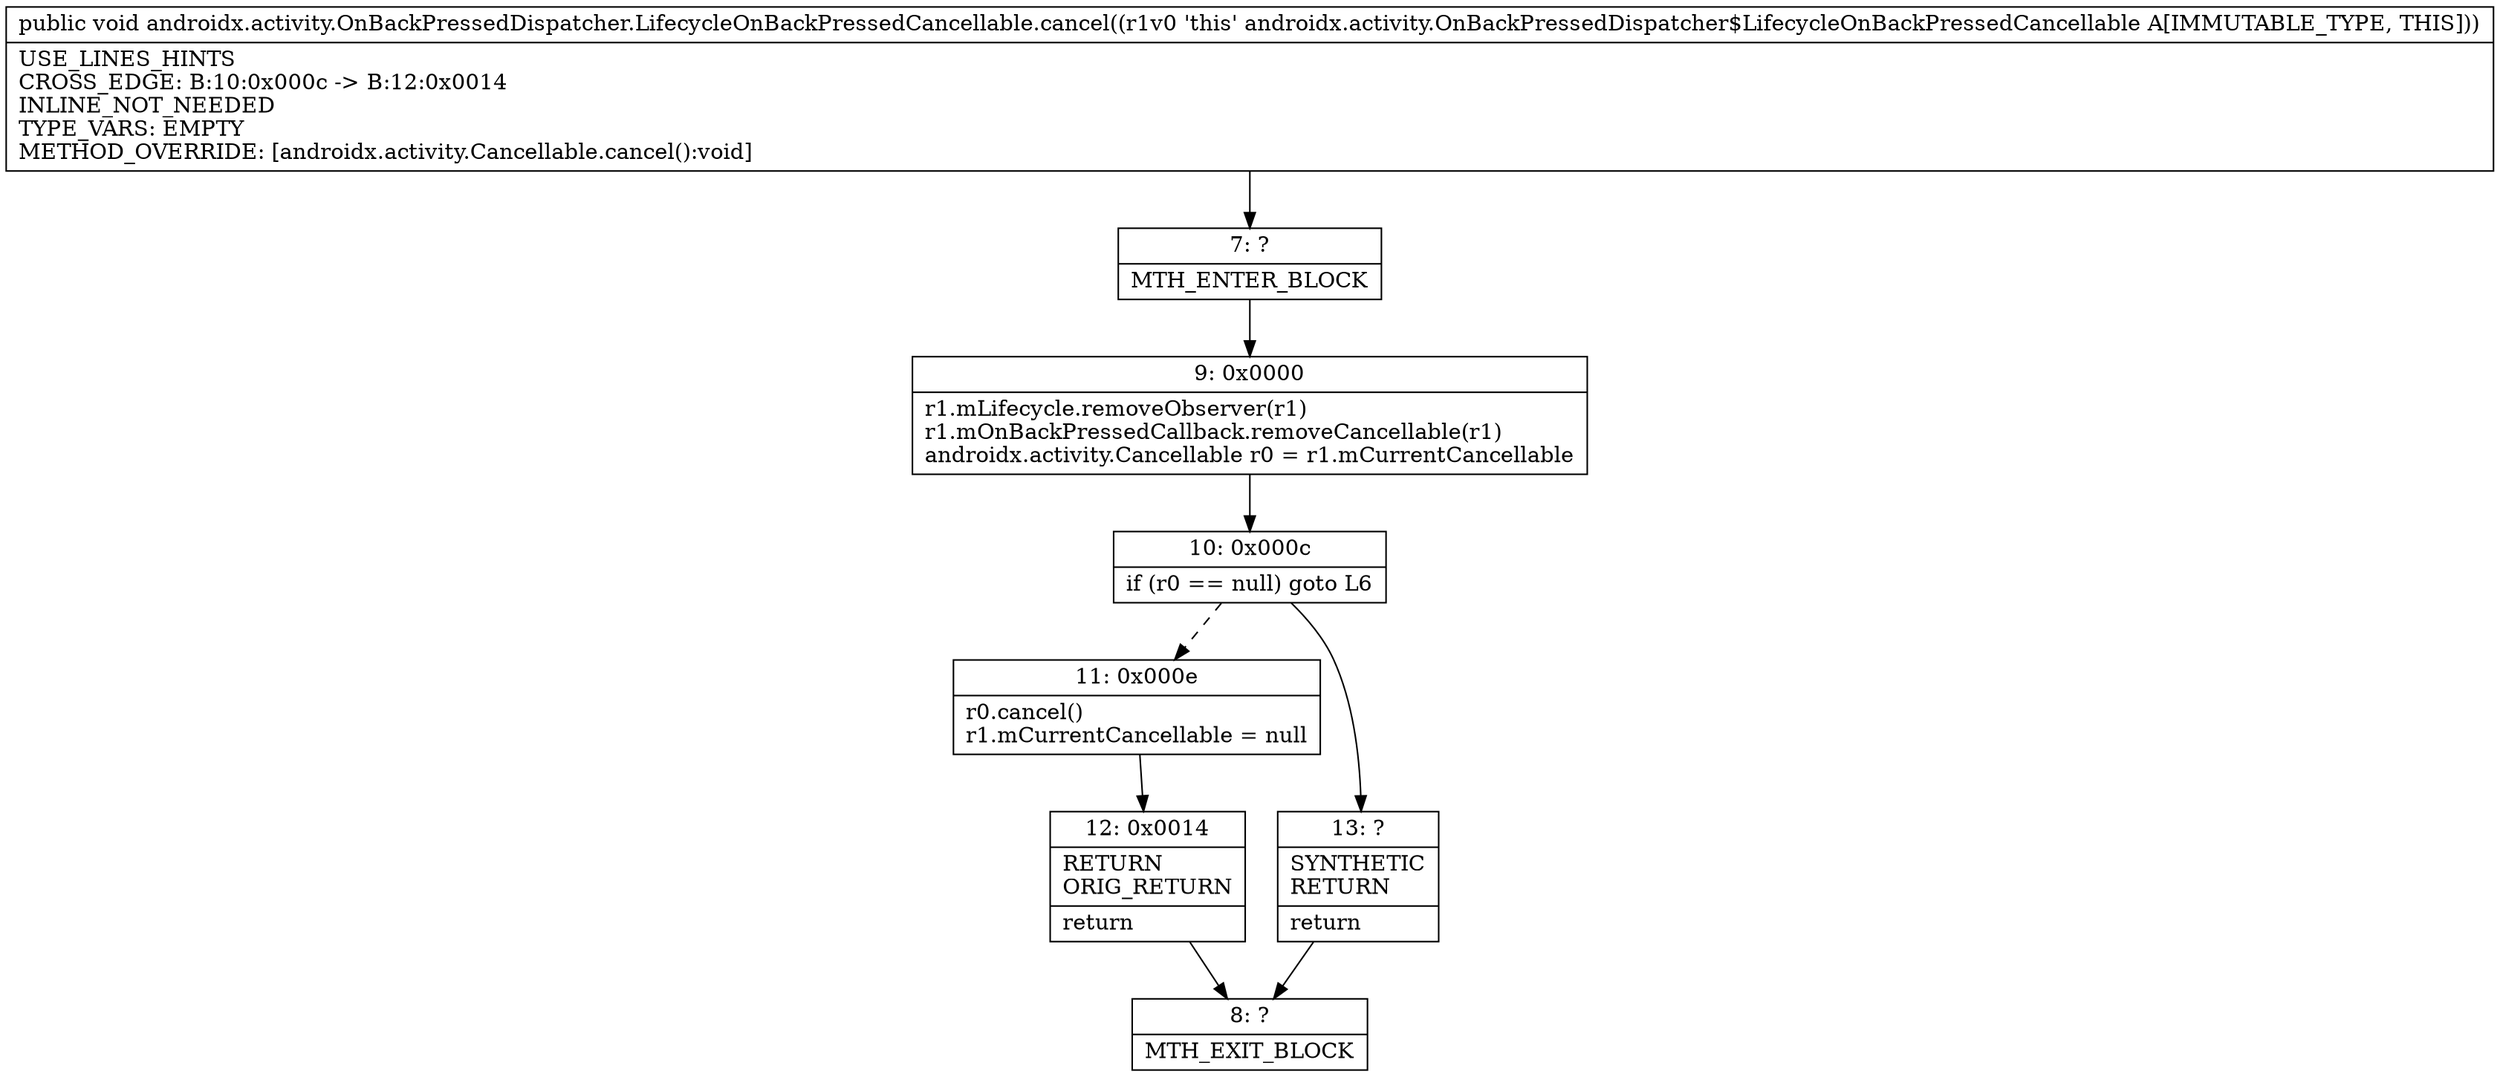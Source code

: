 digraph "CFG forandroidx.activity.OnBackPressedDispatcher.LifecycleOnBackPressedCancellable.cancel()V" {
Node_7 [shape=record,label="{7\:\ ?|MTH_ENTER_BLOCK\l}"];
Node_9 [shape=record,label="{9\:\ 0x0000|r1.mLifecycle.removeObserver(r1)\lr1.mOnBackPressedCallback.removeCancellable(r1)\landroidx.activity.Cancellable r0 = r1.mCurrentCancellable\l}"];
Node_10 [shape=record,label="{10\:\ 0x000c|if (r0 == null) goto L6\l}"];
Node_11 [shape=record,label="{11\:\ 0x000e|r0.cancel()\lr1.mCurrentCancellable = null\l}"];
Node_12 [shape=record,label="{12\:\ 0x0014|RETURN\lORIG_RETURN\l|return\l}"];
Node_8 [shape=record,label="{8\:\ ?|MTH_EXIT_BLOCK\l}"];
Node_13 [shape=record,label="{13\:\ ?|SYNTHETIC\lRETURN\l|return\l}"];
MethodNode[shape=record,label="{public void androidx.activity.OnBackPressedDispatcher.LifecycleOnBackPressedCancellable.cancel((r1v0 'this' androidx.activity.OnBackPressedDispatcher$LifecycleOnBackPressedCancellable A[IMMUTABLE_TYPE, THIS]))  | USE_LINES_HINTS\lCROSS_EDGE: B:10:0x000c \-\> B:12:0x0014\lINLINE_NOT_NEEDED\lTYPE_VARS: EMPTY\lMETHOD_OVERRIDE: [androidx.activity.Cancellable.cancel():void]\l}"];
MethodNode -> Node_7;Node_7 -> Node_9;
Node_9 -> Node_10;
Node_10 -> Node_11[style=dashed];
Node_10 -> Node_13;
Node_11 -> Node_12;
Node_12 -> Node_8;
Node_13 -> Node_8;
}

